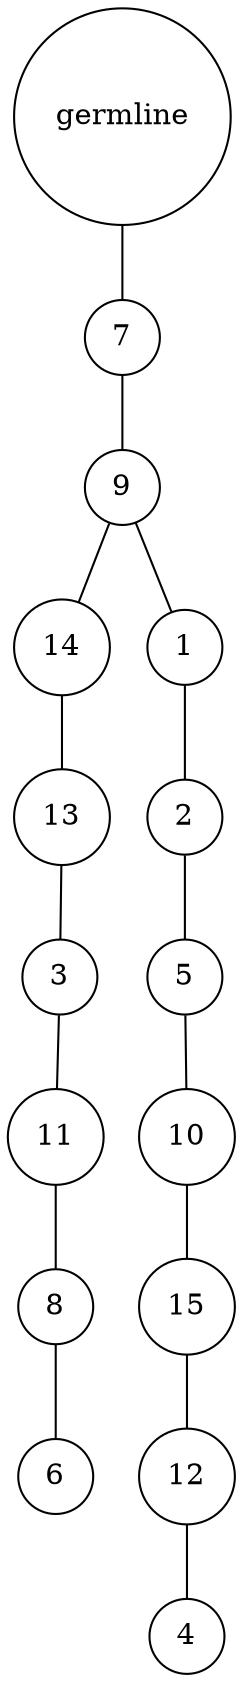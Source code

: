 graph {
	rankdir=UD;
	splines=line;
	node [shape=circle]
	"0x7f3cbf409ee0" [label="germline"];
	"0x7f3cbf409f10" [label="7"];
	"0x7f3cbf409ee0" -- "0x7f3cbf409f10" ;
	"0x7f3cbf409f40" [label="9"];
	"0x7f3cbf409f10" -- "0x7f3cbf409f40" ;
	"0x7f3cbf409f70" [label="14"];
	"0x7f3cbf409f40" -- "0x7f3cbf409f70" ;
	"0x7f3cbf409fa0" [label="13"];
	"0x7f3cbf409f70" -- "0x7f3cbf409fa0" ;
	"0x7f3cbf409fd0" [label="3"];
	"0x7f3cbf409fa0" -- "0x7f3cbf409fd0" ;
	"0x7f3ce9fb9040" [label="11"];
	"0x7f3cbf409fd0" -- "0x7f3ce9fb9040" ;
	"0x7f3ce9fb9070" [label="8"];
	"0x7f3ce9fb9040" -- "0x7f3ce9fb9070" ;
	"0x7f3ce9fb90a0" [label="6"];
	"0x7f3ce9fb9070" -- "0x7f3ce9fb90a0" ;
	"0x7f3ce9fb90d0" [label="1"];
	"0x7f3cbf409f40" -- "0x7f3ce9fb90d0" ;
	"0x7f3ce9fb9100" [label="2"];
	"0x7f3ce9fb90d0" -- "0x7f3ce9fb9100" ;
	"0x7f3ce9fb9130" [label="5"];
	"0x7f3ce9fb9100" -- "0x7f3ce9fb9130" ;
	"0x7f3ce9fb9160" [label="10"];
	"0x7f3ce9fb9130" -- "0x7f3ce9fb9160" ;
	"0x7f3ce9fb9190" [label="15"];
	"0x7f3ce9fb9160" -- "0x7f3ce9fb9190" ;
	"0x7f3ce9fb91c0" [label="12"];
	"0x7f3ce9fb9190" -- "0x7f3ce9fb91c0" ;
	"0x7f3ce9fb91f0" [label="4"];
	"0x7f3ce9fb91c0" -- "0x7f3ce9fb91f0" ;
}
